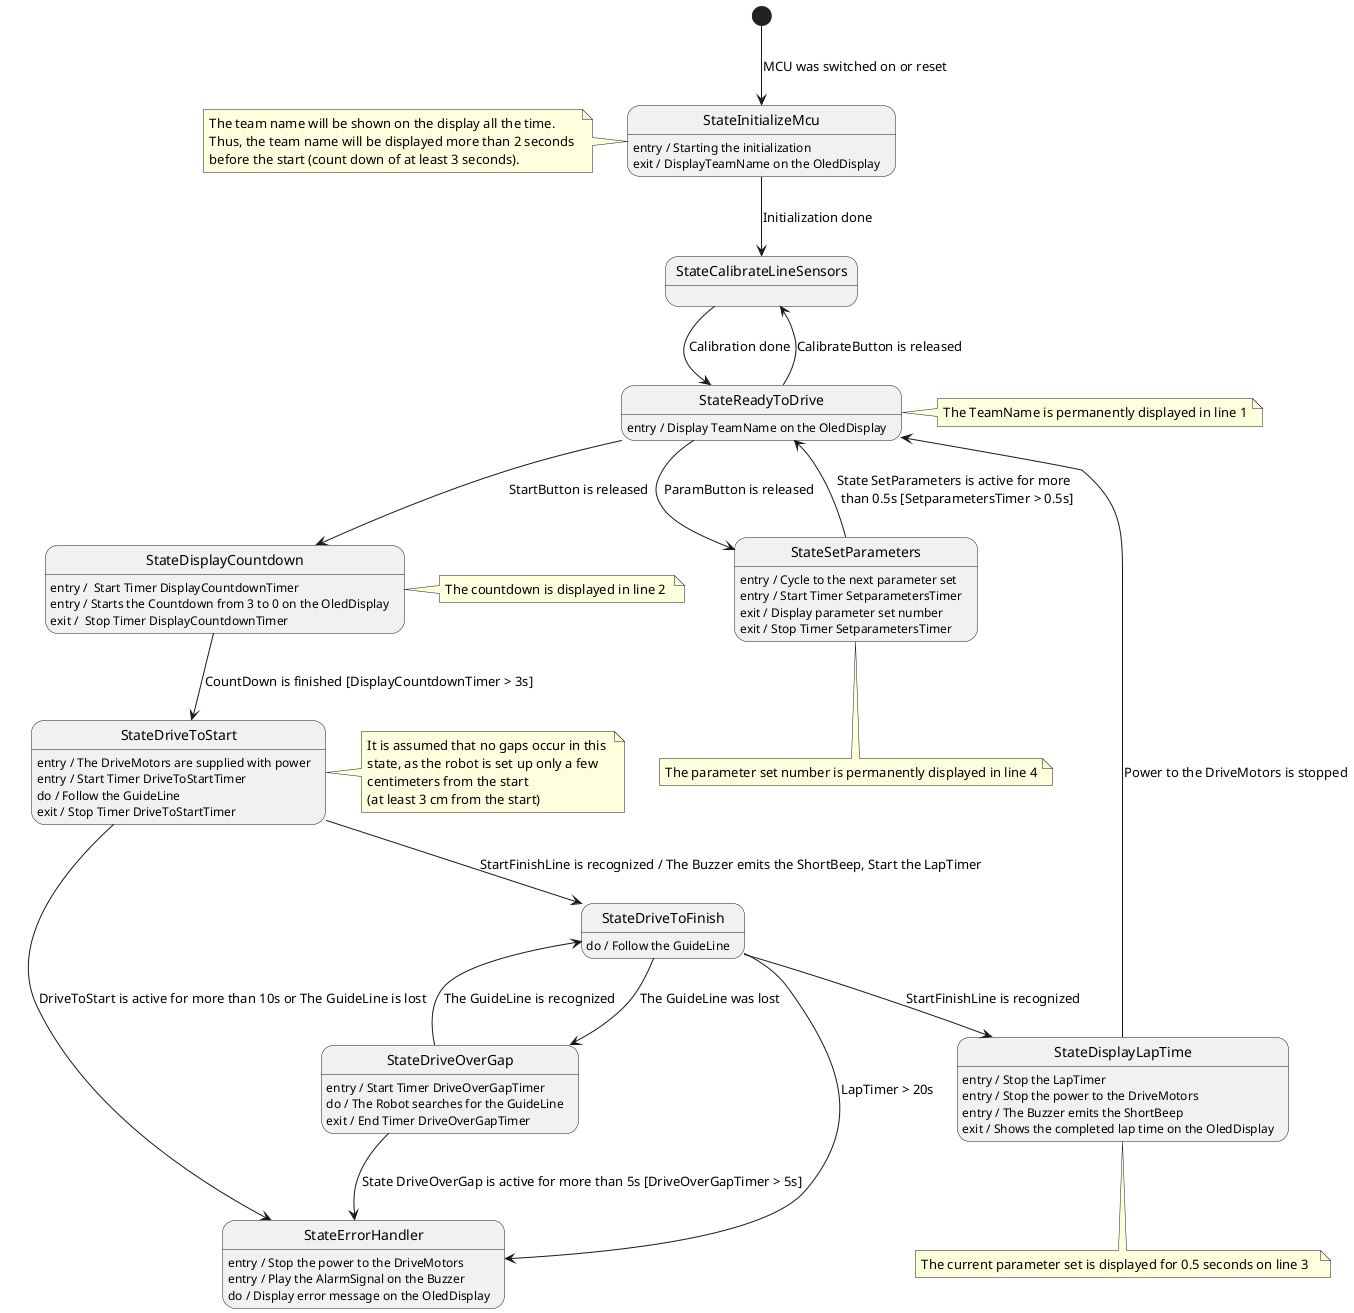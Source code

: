 @startuml

'StateInitializeMcu'
[*] --> StateInitializeMcu : MCU was switched on or reset
StateInitializeMcu --> StateCalibrateLineSensors : Initialization done
StateInitializeMcu : entry / Starting the initialization
StateInitializeMcu : exit / DisplayTeamName on the OledDisplay
note left of StateInitializeMcu
    The team name will be shown on the display all the time. 
    Thus, the team name will be displayed more than 2 seconds 
    before the start (count down of at least 3 seconds).
end note

'StateCalibrateLineSensors'
StateCalibrateLineSensors --> StateReadyToDrive : Calibration done

'StateReadyToDrive'
StateReadyToDrive --> StateSetParameters :ParamButton is released
StateReadyToDrive --> StateDisplayCountdown : StartButton is released
StateReadyToDrive --> StateCalibrateLineSensors : CalibrateButton is released
StateReadyToDrive : entry / Display TeamName on the OledDisplay
note right of StateReadyToDrive
The TeamName is permanently displayed in line 1
end note

'StateDisplayCountdown'
StateDisplayCountdown --> StateDriveToStart : CountDown is finished [DisplayCountdownTimer > 3s]
StateDisplayCountdown: entry /  Start Timer DisplayCountdownTimer
StateDisplayCountdown: entry / Starts the Countdown from 3 to 0 on the OledDisplay
StateDisplayCountdown: exit /  Stop Timer DisplayCountdownTimer
note right of StateDisplayCountdown
The countdown is displayed in line 2 
end note

'StateDriveToStart'
StateDriveToStart --> StateDriveToFinish : StartFinishLine is recognized / The Buzzer emits the ShortBeep, Start the LapTimer 
StateDriveToStart --> StateErrorHandler : DriveToStart is active for more than 10s or The GuideLine is lost
StateDriveToStart: entry / The DriveMotors are supplied with power 
StateDriveToStart: entry / Start Timer DriveToStartTimer
StateDriveToStart: do / Follow the GuideLine 
StateDriveToStart: exit / Stop Timer DriveToStartTimer
note right of StateDriveToStart
    It is assumed that no gaps occur in this 
    state, as the robot is set up only a few 
    centimeters from the start 
    (at least 3 cm from the start)
end note


'StateDriveToFinish'
StateDriveToFinish --> StateErrorHandler : LapTimer > 20s
StateDriveToFinish --> StateDriveOverGap : The GuideLine was lost
StateDriveToFinish --> StateDisplayLapTime : StartFinishLine is recognized
StateDriveToFinish : do / Follow the GuideLine 

'StateDriveOverGap'
StateDriveOverGap --> StateErrorHandler : State DriveOverGap is active for more than 5s [DriveOverGapTimer > 5s]
StateDriveOverGap  --> StateDriveToFinish : The GuideLine is recognized
StateDriveOverGap: entry / Start Timer DriveOverGapTimer
StateDriveOverGap : do / The Robot searches for the GuideLine
StateDriveOverGap: exit / End Timer DriveOverGapTimer

'StateDisplayLapTime
StateDisplayLapTime  --> StateReadyToDrive : Power to the DriveMotors is stopped
StateDisplayLapTime : entry / Stop the LapTimer
StateDisplayLapTime : entry / Stop the power to the DriveMotors
StateDisplayLapTime : entry / The Buzzer emits the ShortBeep
StateDisplayLapTime : exit / Shows the completed lap time on the OledDisplay
note bottom of StateDisplayLapTime
The current parameter set is displayed for 0.5 seconds on line 3  
end note

'StateSetParameters
StateSetParameters --> StateReadyToDrive : State SetParameters is active for more \n than 0.5s [SetparametersTimer > 0.5s]
StateSetParameters: entry / Cycle to the next parameter set
StateSetParameters: entry / Start Timer SetparametersTimer
StateSetParameters: exit / Display parameter set number
StateSetParameters: exit / Stop Timer SetparametersTimer
note bottom of StateSetParameters
The parameter set number is permanently displayed in line 4
end note

'StateErrorHandler
StateErrorHandler: entry / Stop the power to the DriveMotors
StateErrorHandler: entry / Play the AlarmSignal on the Buzzer
StateErrorHandler: do / Display error message on the OledDisplay

@enduml
